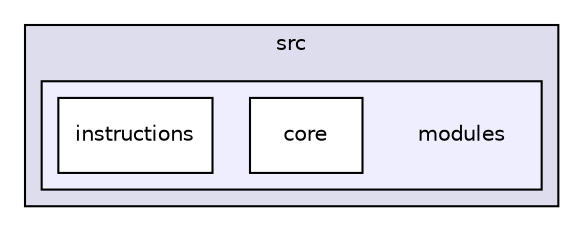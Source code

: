 digraph "src/modules" {
  compound=true
  node [ fontsize="10", fontname="Helvetica"];
  edge [ labelfontsize="10", labelfontname="Helvetica"];
  subgraph clusterdir_68267d1309a1af8e8297ef4c3efbcdba {
    graph [ bgcolor="#ddddee", pencolor="black", label="src" fontname="Helvetica", fontsize="10", URL="dir_68267d1309a1af8e8297ef4c3efbcdba.html"]
  subgraph clusterdir_ddb4d7e95cc2d6c8e1ade10a20d7247d {
    graph [ bgcolor="#eeeeff", pencolor="black", label="" URL="dir_ddb4d7e95cc2d6c8e1ade10a20d7247d.html"];
    dir_ddb4d7e95cc2d6c8e1ade10a20d7247d [shape=plaintext label="modules"];
  dir_48bd54dcd86210a131d5bab7b05ef6d7 [shape=box label="core" fillcolor="white" style="filled" URL="dir_48bd54dcd86210a131d5bab7b05ef6d7.html"];
  dir_23bbb858fb2dbf158f6748e516a480bb [shape=box label="instructions" fillcolor="white" style="filled" URL="dir_23bbb858fb2dbf158f6748e516a480bb.html"];
  }
  }
}
